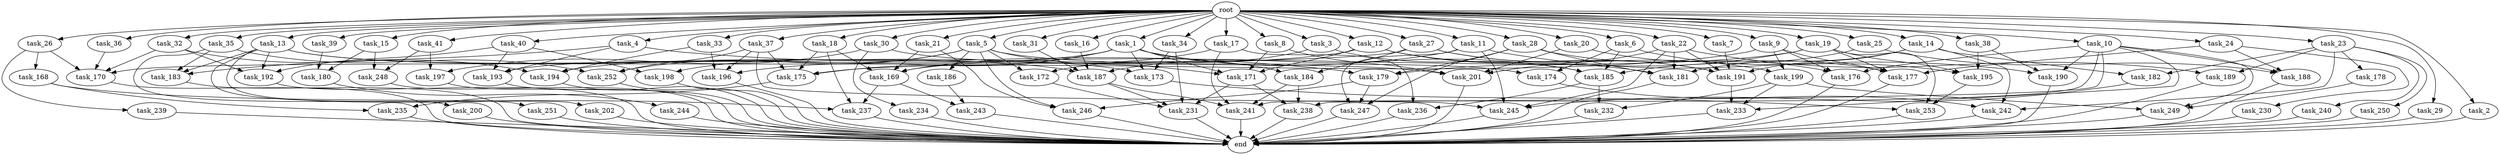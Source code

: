 digraph G {
  task_8 [size="102.400000"];
  task_239 [size="21474836480.000000"];
  task_173 [size="97925254348.800003"];
  task_189 [size="35218731827.200005"];
  task_17 [size="102.400000"];
  task_32 [size="102.400000"];
  task_242 [size="56693568307.200005"];
  task_35 [size="102.400000"];
  task_26 [size="102.400000"];
  task_15 [size="102.400000"];
  task_252 [size="142592914227.200012"];
  task_178 [size="21474836480.000000"];
  task_251 [size="13743895347.200001"];
  task_177 [size="188119567564.800018"];
  task_33 [size="102.400000"];
  task_186 [size="30923764531.200001"];
  task_181 [size="87617332838.400009"];
  task_231 [size="157195803033.600006"];
  task_241 [size="197568495616.000000"];
  task_233 [size="166644731084.800018"];
  task_176 [size="107374182400.000000"];
  task_13 [size="102.400000"];
  task_22 [size="102.400000"];
  task_5 [size="102.400000"];
  task_200 [size="42090679500.800003"];
  task_201 [size="113387136614.400009"];
  task_6 [size="102.400000"];
  task_184 [size="45526653337.600006"];
  task_240 [size="21474836480.000000"];
  task_30 [size="102.400000"];
  task_169 [size="156336809574.399994"];
  task_3 [size="102.400000"];
  task_179 [size="103938208563.200012"];
  task_187 [size="79886391705.600006"];
  task_188 [size="166644731084.800018"];
  task_236 [size="38654705664.000000"];
  task_183 [size="86758339379.200012"];
  task_234 [size="30923764531.200001"];
  task_193 [size="115105123532.800003"];
  task_41 [size="102.400000"];
  task_16 [size="102.400000"];
  task_191 [size="67860483276.800003"];
  task_175 [size="146887881523.200012"];
  task_253 [size="110810156236.800003"];
  task_202 [size="13743895347.200001"];
  root [size="0.000000"];
  task_182 [size="42949672960.000000"];
  task_245 [size="180388626432.000000"];
  task_230 [size="69578470195.199997"];
  task_21 [size="102.400000"];
  task_18 [size="102.400000"];
  task_180 [size="58411555225.600006"];
  task_31 [size="102.400000"];
  task_244 [size="42090679500.800003"];
  task_9 [size="102.400000"];
  task_237 [size="110810156236.800003"];
  task_1 [size="102.400000"];
  task_192 [size="63565515980.800003"];
  task_28 [size="102.400000"];
  task_174 [size="52398601011.200005"];
  task_247 [size="127990025420.800003"];
  task_29 [size="102.400000"];
  task_185 [size="147746874982.399994"];
  task_34 [size="102.400000"];
  task_10 [size="102.400000"];
  task_238 [size="166644731084.800018"];
  task_194 [size="32641751449.600002"];
  task_2 [size="102.400000"];
  task_171 [size="108233175859.200012"];
  end [size="0.000000"];
  task_7 [size="102.400000"];
  task_197 [size="38654705664.000000"];
  task_38 [size="102.400000"];
  task_39 [size="102.400000"];
  task_14 [size="102.400000"];
  task_24 [size="102.400000"];
  task_198 [size="73014444032.000000"];
  task_195 [size="77309411328.000000"];
  task_243 [size="97066260889.600006"];
  task_19 [size="102.400000"];
  task_36 [size="102.400000"];
  task_196 [size="115105123532.800003"];
  task_170 [size="74732430950.400009"];
  task_25 [size="102.400000"];
  task_4 [size="102.400000"];
  task_40 [size="102.400000"];
  task_235 [size="97066260889.600006"];
  task_27 [size="102.400000"];
  task_12 [size="102.400000"];
  task_232 [size="49821620633.600006"];
  task_23 [size="102.400000"];
  task_37 [size="102.400000"];
  task_168 [size="21474836480.000000"];
  task_190 [size="123695058124.800003"];
  task_249 [size="152041842278.399994"];
  task_172 [size="73014444032.000000"];
  task_250 [size="21474836480.000000"];
  task_246 [size="142592914227.200012"];
  task_20 [size="102.400000"];
  task_199 [size="24910810316.800003"];
  task_11 [size="102.400000"];
  task_248 [size="11166914969.600000"];

  task_8 -> task_201 [size="134217728.000000"];
  task_8 -> task_171 [size="134217728.000000"];
  task_239 -> end [size="1.000000"];
  task_173 -> task_253 [size="536870912.000000"];
  task_189 -> end [size="1.000000"];
  task_17 -> task_169 [size="301989888.000000"];
  task_17 -> task_236 [size="301989888.000000"];
  task_17 -> task_241 [size="301989888.000000"];
  task_32 -> task_194 [size="75497472.000000"];
  task_32 -> task_170 [size="75497472.000000"];
  task_32 -> task_192 [size="75497472.000000"];
  task_242 -> end [size="1.000000"];
  task_35 -> task_183 [size="411041792.000000"];
  task_35 -> task_252 [size="411041792.000000"];
  task_35 -> task_200 [size="411041792.000000"];
  task_26 -> task_239 [size="209715200.000000"];
  task_26 -> task_170 [size="209715200.000000"];
  task_26 -> task_168 [size="209715200.000000"];
  task_15 -> task_180 [size="33554432.000000"];
  task_15 -> task_248 [size="33554432.000000"];
  task_252 -> end [size="1.000000"];
  task_178 -> task_249 [size="536870912.000000"];
  task_251 -> end [size="1.000000"];
  task_177 -> end [size="1.000000"];
  task_33 -> task_194 [size="33554432.000000"];
  task_33 -> task_196 [size="33554432.000000"];
  task_186 -> task_243 [size="536870912.000000"];
  task_181 -> end [size="1.000000"];
  task_231 -> end [size="1.000000"];
  task_241 -> end [size="1.000000"];
  task_233 -> end [size="1.000000"];
  task_176 -> end [size="1.000000"];
  task_13 -> task_202 [size="134217728.000000"];
  task_13 -> task_173 [size="134217728.000000"];
  task_13 -> task_187 [size="134217728.000000"];
  task_13 -> task_183 [size="134217728.000000"];
  task_13 -> task_192 [size="134217728.000000"];
  task_13 -> task_251 [size="134217728.000000"];
  task_22 -> task_191 [size="134217728.000000"];
  task_22 -> task_181 [size="134217728.000000"];
  task_22 -> task_245 [size="134217728.000000"];
  task_22 -> task_189 [size="134217728.000000"];
  task_22 -> task_201 [size="134217728.000000"];
  task_5 -> task_172 [size="301989888.000000"];
  task_5 -> task_246 [size="301989888.000000"];
  task_5 -> task_252 [size="301989888.000000"];
  task_5 -> task_198 [size="301989888.000000"];
  task_5 -> task_174 [size="301989888.000000"];
  task_5 -> task_171 [size="301989888.000000"];
  task_5 -> task_186 [size="301989888.000000"];
  task_200 -> end [size="1.000000"];
  task_201 -> end [size="1.000000"];
  task_6 -> task_185 [size="209715200.000000"];
  task_6 -> task_174 [size="209715200.000000"];
  task_6 -> task_195 [size="209715200.000000"];
  task_184 -> task_241 [size="679477248.000000"];
  task_184 -> task_238 [size="679477248.000000"];
  task_240 -> end [size="1.000000"];
  task_30 -> task_201 [size="301989888.000000"];
  task_30 -> task_197 [size="301989888.000000"];
  task_30 -> task_234 [size="301989888.000000"];
  task_169 -> task_237 [size="411041792.000000"];
  task_169 -> task_243 [size="411041792.000000"];
  task_3 -> task_185 [size="411041792.000000"];
  task_3 -> task_172 [size="411041792.000000"];
  task_179 -> task_246 [size="411041792.000000"];
  task_179 -> task_247 [size="411041792.000000"];
  task_187 -> task_231 [size="411041792.000000"];
  task_187 -> task_241 [size="411041792.000000"];
  task_188 -> end [size="1.000000"];
  task_236 -> end [size="1.000000"];
  task_183 -> end [size="1.000000"];
  task_234 -> end [size="1.000000"];
  task_193 -> end [size="1.000000"];
  task_41 -> task_197 [size="75497472.000000"];
  task_41 -> task_248 [size="75497472.000000"];
  task_16 -> task_187 [size="75497472.000000"];
  task_191 -> task_233 [size="679477248.000000"];
  task_175 -> task_235 [size="411041792.000000"];
  task_253 -> end [size="1.000000"];
  task_202 -> end [size="1.000000"];
  root -> task_8 [size="1.000000"];
  root -> task_14 [size="1.000000"];
  root -> task_24 [size="1.000000"];
  root -> task_13 [size="1.000000"];
  root -> task_33 [size="1.000000"];
  root -> task_12 [size="1.000000"];
  root -> task_21 [size="1.000000"];
  root -> task_18 [size="1.000000"];
  root -> task_22 [size="1.000000"];
  root -> task_31 [size="1.000000"];
  root -> task_9 [size="1.000000"];
  root -> task_5 [size="1.000000"];
  root -> task_36 [size="1.000000"];
  root -> task_32 [size="1.000000"];
  root -> task_26 [size="1.000000"];
  root -> task_15 [size="1.000000"];
  root -> task_6 [size="1.000000"];
  root -> task_4 [size="1.000000"];
  root -> task_25 [size="1.000000"];
  root -> task_40 [size="1.000000"];
  root -> task_30 [size="1.000000"];
  root -> task_34 [size="1.000000"];
  root -> task_3 [size="1.000000"];
  root -> task_19 [size="1.000000"];
  root -> task_10 [size="1.000000"];
  root -> task_23 [size="1.000000"];
  root -> task_37 [size="1.000000"];
  root -> task_39 [size="1.000000"];
  root -> task_1 [size="1.000000"];
  root -> task_11 [size="1.000000"];
  root -> task_17 [size="1.000000"];
  root -> task_2 [size="1.000000"];
  root -> task_41 [size="1.000000"];
  root -> task_29 [size="1.000000"];
  root -> task_20 [size="1.000000"];
  root -> task_35 [size="1.000000"];
  root -> task_7 [size="1.000000"];
  root -> task_27 [size="1.000000"];
  root -> task_38 [size="1.000000"];
  root -> task_28 [size="1.000000"];
  root -> task_16 [size="1.000000"];
  task_182 -> task_245 [size="411041792.000000"];
  task_245 -> end [size="1.000000"];
  task_230 -> end [size="1.000000"];
  task_21 -> task_169 [size="679477248.000000"];
  task_21 -> task_246 [size="679477248.000000"];
  task_18 -> task_169 [size="134217728.000000"];
  task_18 -> task_237 [size="134217728.000000"];
  task_18 -> task_175 [size="134217728.000000"];
  task_180 -> task_244 [size="411041792.000000"];
  task_31 -> task_187 [size="33554432.000000"];
  task_244 -> end [size="1.000000"];
  task_9 -> task_176 [size="209715200.000000"];
  task_9 -> task_175 [size="209715200.000000"];
  task_9 -> task_199 [size="209715200.000000"];
  task_9 -> task_177 [size="209715200.000000"];
  task_237 -> end [size="1.000000"];
  task_1 -> task_185 [size="411041792.000000"];
  task_1 -> task_173 [size="411041792.000000"];
  task_1 -> task_196 [size="411041792.000000"];
  task_1 -> task_184 [size="411041792.000000"];
  task_1 -> task_175 [size="411041792.000000"];
  task_1 -> task_171 [size="411041792.000000"];
  task_1 -> task_193 [size="411041792.000000"];
  task_192 -> end [size="1.000000"];
  task_28 -> task_181 [size="301989888.000000"];
  task_28 -> task_176 [size="301989888.000000"];
  task_28 -> task_179 [size="301989888.000000"];
  task_28 -> task_247 [size="301989888.000000"];
  task_174 -> task_242 [size="134217728.000000"];
  task_247 -> end [size="1.000000"];
  task_29 -> end [size="1.000000"];
  task_185 -> task_236 [size="75497472.000000"];
  task_185 -> task_232 [size="75497472.000000"];
  task_34 -> task_231 [size="411041792.000000"];
  task_34 -> task_173 [size="411041792.000000"];
  task_10 -> task_190 [size="536870912.000000"];
  task_10 -> task_249 [size="536870912.000000"];
  task_10 -> task_233 [size="536870912.000000"];
  task_10 -> task_176 [size="536870912.000000"];
  task_10 -> task_188 [size="536870912.000000"];
  task_10 -> task_241 [size="536870912.000000"];
  task_10 -> task_238 [size="536870912.000000"];
  task_238 -> end [size="1.000000"];
  task_194 -> end [size="1.000000"];
  task_2 -> end [size="1.000000"];
  task_171 -> task_231 [size="411041792.000000"];
  task_171 -> task_238 [size="411041792.000000"];
  task_7 -> task_191 [size="75497472.000000"];
  task_197 -> end [size="1.000000"];
  task_38 -> task_190 [size="134217728.000000"];
  task_38 -> task_195 [size="134217728.000000"];
  task_39 -> task_180 [size="536870912.000000"];
  task_14 -> task_191 [size="209715200.000000"];
  task_14 -> task_181 [size="209715200.000000"];
  task_14 -> task_182 [size="209715200.000000"];
  task_14 -> task_242 [size="209715200.000000"];
  task_24 -> task_188 [size="679477248.000000"];
  task_24 -> task_230 [size="679477248.000000"];
  task_24 -> task_177 [size="679477248.000000"];
  task_198 -> end [size="1.000000"];
  task_195 -> task_253 [size="134217728.000000"];
  task_243 -> end [size="1.000000"];
  task_19 -> task_169 [size="411041792.000000"];
  task_19 -> task_253 [size="411041792.000000"];
  task_19 -> task_177 [size="411041792.000000"];
  task_19 -> task_195 [size="411041792.000000"];
  task_19 -> task_179 [size="411041792.000000"];
  task_36 -> task_170 [size="411041792.000000"];
  task_196 -> end [size="1.000000"];
  task_170 -> end [size="1.000000"];
  task_25 -> task_185 [size="411041792.000000"];
  task_25 -> task_188 [size="411041792.000000"];
  task_4 -> task_183 [size="301989888.000000"];
  task_4 -> task_179 [size="301989888.000000"];
  task_4 -> task_193 [size="301989888.000000"];
  task_40 -> task_198 [size="411041792.000000"];
  task_40 -> task_192 [size="411041792.000000"];
  task_40 -> task_193 [size="411041792.000000"];
  task_235 -> end [size="1.000000"];
  task_27 -> task_191 [size="33554432.000000"];
  task_27 -> task_170 [size="33554432.000000"];
  task_27 -> task_199 [size="33554432.000000"];
  task_27 -> task_184 [size="33554432.000000"];
  task_12 -> task_191 [size="209715200.000000"];
  task_12 -> task_181 [size="209715200.000000"];
  task_12 -> task_194 [size="209715200.000000"];
  task_12 -> task_171 [size="209715200.000000"];
  task_232 -> end [size="1.000000"];
  task_23 -> task_189 [size="209715200.000000"];
  task_23 -> task_182 [size="209715200.000000"];
  task_23 -> task_242 [size="209715200.000000"];
  task_23 -> task_250 [size="209715200.000000"];
  task_23 -> task_178 [size="209715200.000000"];
  task_23 -> task_240 [size="209715200.000000"];
  task_37 -> task_245 [size="679477248.000000"];
  task_37 -> task_196 [size="679477248.000000"];
  task_37 -> task_175 [size="679477248.000000"];
  task_37 -> task_252 [size="679477248.000000"];
  task_168 -> task_235 [size="536870912.000000"];
  task_168 -> task_237 [size="536870912.000000"];
  task_190 -> end [size="1.000000"];
  task_249 -> end [size="1.000000"];
  task_172 -> task_231 [size="301989888.000000"];
  task_250 -> end [size="1.000000"];
  task_246 -> end [size="1.000000"];
  task_20 -> task_201 [size="536870912.000000"];
  task_20 -> task_177 [size="536870912.000000"];
  task_199 -> task_249 [size="411041792.000000"];
  task_199 -> task_233 [size="411041792.000000"];
  task_199 -> task_232 [size="411041792.000000"];
  task_11 -> task_190 [size="536870912.000000"];
  task_11 -> task_245 [size="536870912.000000"];
  task_11 -> task_247 [size="536870912.000000"];
  task_11 -> task_187 [size="536870912.000000"];
  task_248 -> end [size="1.000000"];
}
